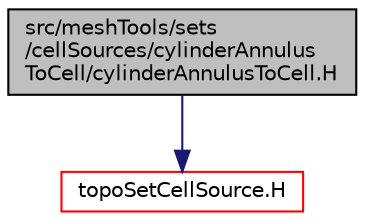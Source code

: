 digraph "src/meshTools/sets/cellSources/cylinderAnnulusToCell/cylinderAnnulusToCell.H"
{
  bgcolor="transparent";
  edge [fontname="Helvetica",fontsize="10",labelfontname="Helvetica",labelfontsize="10"];
  node [fontname="Helvetica",fontsize="10",shape=record];
  Node1 [label="src/meshTools/sets\l/cellSources/cylinderAnnulus\lToCell/cylinderAnnulusToCell.H",height=0.2,width=0.4,color="black", fillcolor="grey75", style="filled" fontcolor="black"];
  Node1 -> Node2 [color="midnightblue",fontsize="10",style="solid",fontname="Helvetica"];
  Node2 [label="topoSetCellSource.H",height=0.2,width=0.4,color="red",URL="$topoSetCellSource_8H.html"];
}
